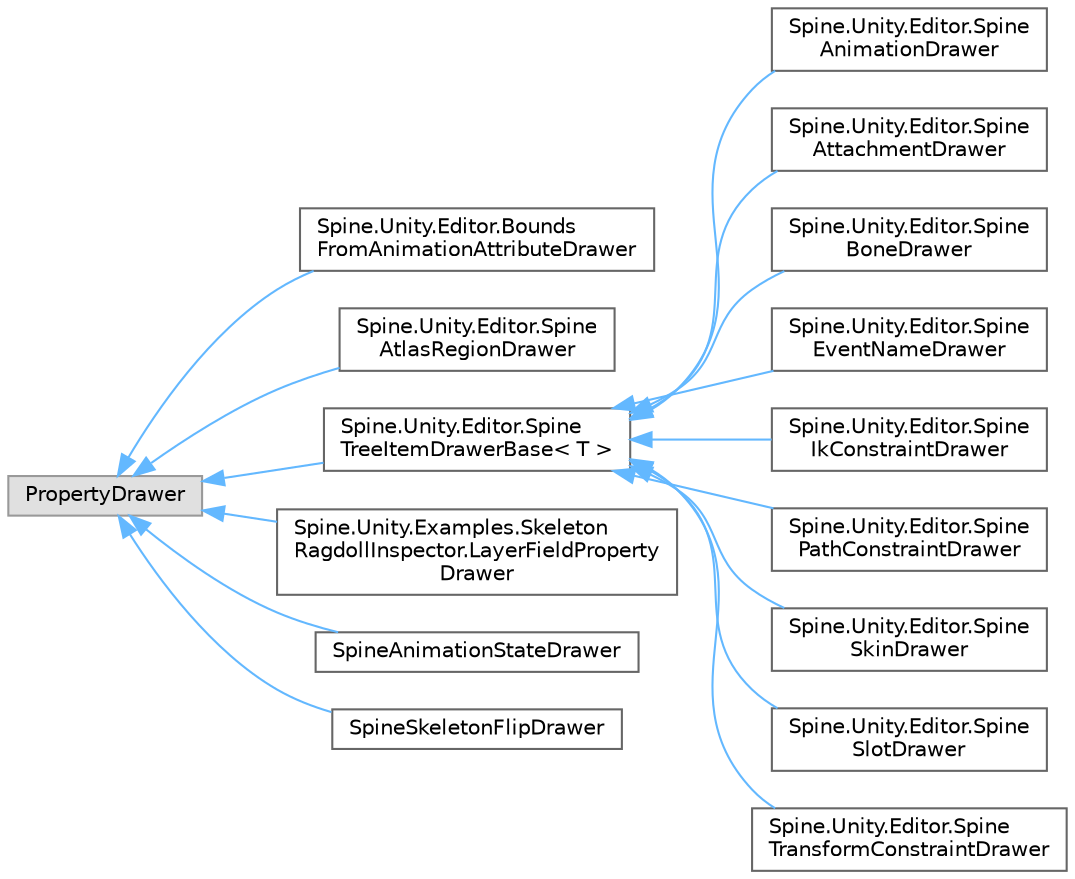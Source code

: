 digraph "类继承关系图"
{
 // LATEX_PDF_SIZE
  bgcolor="transparent";
  edge [fontname=Helvetica,fontsize=10,labelfontname=Helvetica,labelfontsize=10];
  node [fontname=Helvetica,fontsize=10,shape=box,height=0.2,width=0.4];
  rankdir="LR";
  Node0 [id="Node000000",label="PropertyDrawer",height=0.2,width=0.4,color="grey60", fillcolor="#E0E0E0", style="filled",tooltip=" "];
  Node0 -> Node1 [id="edge5760_Node000000_Node000001",dir="back",color="steelblue1",style="solid",tooltip=" "];
  Node1 [id="Node000001",label="Spine.Unity.Editor.Bounds\lFromAnimationAttributeDrawer",height=0.2,width=0.4,color="grey40", fillcolor="white", style="filled",URL="$class_spine_1_1_unity_1_1_editor_1_1_bounds_from_animation_attribute_drawer.html",tooltip=" "];
  Node0 -> Node2 [id="edge5761_Node000000_Node000002",dir="back",color="steelblue1",style="solid",tooltip=" "];
  Node2 [id="Node000002",label="Spine.Unity.Editor.Spine\lAtlasRegionDrawer",height=0.2,width=0.4,color="grey40", fillcolor="white", style="filled",URL="$class_spine_1_1_unity_1_1_editor_1_1_spine_atlas_region_drawer.html",tooltip=" "];
  Node0 -> Node3 [id="edge5762_Node000000_Node000003",dir="back",color="steelblue1",style="solid",tooltip=" "];
  Node3 [id="Node000003",label="Spine.Unity.Editor.Spine\lTreeItemDrawerBase\< T \>",height=0.2,width=0.4,color="grey40", fillcolor="white", style="filled",URL="$class_spine_1_1_unity_1_1_editor_1_1_spine_tree_item_drawer_base-1-g.html",tooltip=" "];
  Node3 -> Node4 [id="edge5763_Node000003_Node000004",dir="back",color="steelblue1",style="solid",tooltip=" "];
  Node4 [id="Node000004",label="Spine.Unity.Editor.Spine\lAnimationDrawer",height=0.2,width=0.4,color="grey40", fillcolor="white", style="filled",URL="$class_spine_1_1_unity_1_1_editor_1_1_spine_animation_drawer.html",tooltip=" "];
  Node3 -> Node5 [id="edge5764_Node000003_Node000005",dir="back",color="steelblue1",style="solid",tooltip=" "];
  Node5 [id="Node000005",label="Spine.Unity.Editor.Spine\lAttachmentDrawer",height=0.2,width=0.4,color="grey40", fillcolor="white", style="filled",URL="$class_spine_1_1_unity_1_1_editor_1_1_spine_attachment_drawer.html",tooltip=" "];
  Node3 -> Node6 [id="edge5765_Node000003_Node000006",dir="back",color="steelblue1",style="solid",tooltip=" "];
  Node6 [id="Node000006",label="Spine.Unity.Editor.Spine\lBoneDrawer",height=0.2,width=0.4,color="grey40", fillcolor="white", style="filled",URL="$class_spine_1_1_unity_1_1_editor_1_1_spine_bone_drawer.html",tooltip=" "];
  Node3 -> Node7 [id="edge5766_Node000003_Node000007",dir="back",color="steelblue1",style="solid",tooltip=" "];
  Node7 [id="Node000007",label="Spine.Unity.Editor.Spine\lEventNameDrawer",height=0.2,width=0.4,color="grey40", fillcolor="white", style="filled",URL="$class_spine_1_1_unity_1_1_editor_1_1_spine_event_name_drawer.html",tooltip=" "];
  Node3 -> Node8 [id="edge5767_Node000003_Node000008",dir="back",color="steelblue1",style="solid",tooltip=" "];
  Node8 [id="Node000008",label="Spine.Unity.Editor.Spine\lIkConstraintDrawer",height=0.2,width=0.4,color="grey40", fillcolor="white", style="filled",URL="$class_spine_1_1_unity_1_1_editor_1_1_spine_ik_constraint_drawer.html",tooltip=" "];
  Node3 -> Node9 [id="edge5768_Node000003_Node000009",dir="back",color="steelblue1",style="solid",tooltip=" "];
  Node9 [id="Node000009",label="Spine.Unity.Editor.Spine\lPathConstraintDrawer",height=0.2,width=0.4,color="grey40", fillcolor="white", style="filled",URL="$class_spine_1_1_unity_1_1_editor_1_1_spine_path_constraint_drawer.html",tooltip=" "];
  Node3 -> Node10 [id="edge5769_Node000003_Node000010",dir="back",color="steelblue1",style="solid",tooltip=" "];
  Node10 [id="Node000010",label="Spine.Unity.Editor.Spine\lSkinDrawer",height=0.2,width=0.4,color="grey40", fillcolor="white", style="filled",URL="$class_spine_1_1_unity_1_1_editor_1_1_spine_skin_drawer.html",tooltip=" "];
  Node3 -> Node11 [id="edge5770_Node000003_Node000011",dir="back",color="steelblue1",style="solid",tooltip=" "];
  Node11 [id="Node000011",label="Spine.Unity.Editor.Spine\lSlotDrawer",height=0.2,width=0.4,color="grey40", fillcolor="white", style="filled",URL="$class_spine_1_1_unity_1_1_editor_1_1_spine_slot_drawer.html",tooltip=" "];
  Node3 -> Node12 [id="edge5771_Node000003_Node000012",dir="back",color="steelblue1",style="solid",tooltip=" "];
  Node12 [id="Node000012",label="Spine.Unity.Editor.Spine\lTransformConstraintDrawer",height=0.2,width=0.4,color="grey40", fillcolor="white", style="filled",URL="$class_spine_1_1_unity_1_1_editor_1_1_spine_transform_constraint_drawer.html",tooltip=" "];
  Node0 -> Node13 [id="edge5772_Node000000_Node000013",dir="back",color="steelblue1",style="solid",tooltip=" "];
  Node13 [id="Node000013",label="Spine.Unity.Examples.Skeleton\lRagdollInspector.LayerFieldProperty\lDrawer",height=0.2,width=0.4,color="grey40", fillcolor="white", style="filled",URL="$class_spine_1_1_unity_1_1_examples_1_1_skeleton_ragdoll_inspector_1_1_layer_field_property_drawer.html",tooltip=" "];
  Node0 -> Node14 [id="edge5773_Node000000_Node000014",dir="back",color="steelblue1",style="solid",tooltip=" "];
  Node14 [id="Node000014",label="SpineAnimationStateDrawer",height=0.2,width=0.4,color="grey40", fillcolor="white", style="filled",URL="$class_spine_animation_state_drawer.html",tooltip=" "];
  Node0 -> Node15 [id="edge5774_Node000000_Node000015",dir="back",color="steelblue1",style="solid",tooltip=" "];
  Node15 [id="Node000015",label="SpineSkeletonFlipDrawer",height=0.2,width=0.4,color="grey40", fillcolor="white", style="filled",URL="$class_spine_skeleton_flip_drawer.html",tooltip=" "];
}
